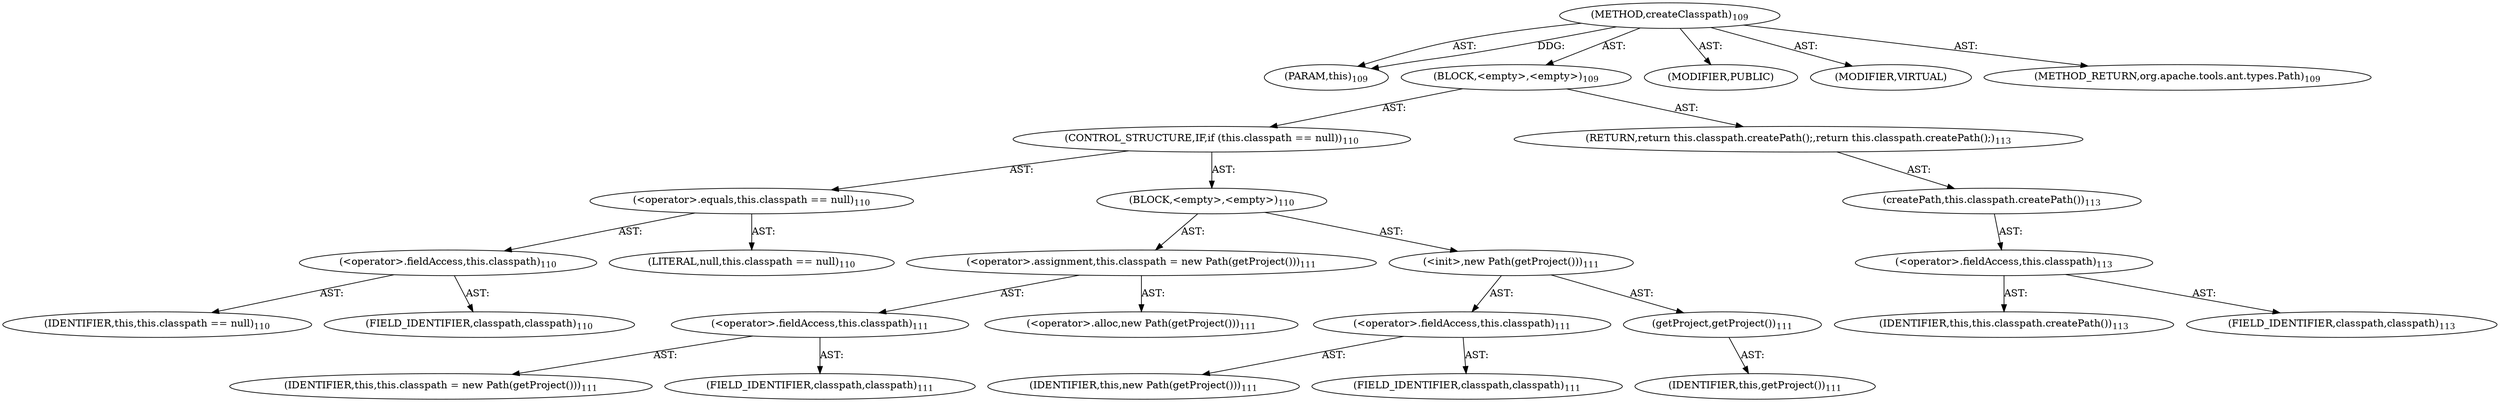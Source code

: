 digraph "createClasspath" {  
"111669149697" [label = <(METHOD,createClasspath)<SUB>109</SUB>> ]
"115964116993" [label = <(PARAM,this)<SUB>109</SUB>> ]
"25769803777" [label = <(BLOCK,&lt;empty&gt;,&lt;empty&gt;)<SUB>109</SUB>> ]
"47244640256" [label = <(CONTROL_STRUCTURE,IF,if (this.classpath == null))<SUB>110</SUB>> ]
"30064771074" [label = <(&lt;operator&gt;.equals,this.classpath == null)<SUB>110</SUB>> ]
"30064771075" [label = <(&lt;operator&gt;.fieldAccess,this.classpath)<SUB>110</SUB>> ]
"68719476737" [label = <(IDENTIFIER,this,this.classpath == null)<SUB>110</SUB>> ]
"55834574848" [label = <(FIELD_IDENTIFIER,classpath,classpath)<SUB>110</SUB>> ]
"90194313216" [label = <(LITERAL,null,this.classpath == null)<SUB>110</SUB>> ]
"25769803778" [label = <(BLOCK,&lt;empty&gt;,&lt;empty&gt;)<SUB>110</SUB>> ]
"30064771076" [label = <(&lt;operator&gt;.assignment,this.classpath = new Path(getProject()))<SUB>111</SUB>> ]
"30064771077" [label = <(&lt;operator&gt;.fieldAccess,this.classpath)<SUB>111</SUB>> ]
"68719476738" [label = <(IDENTIFIER,this,this.classpath = new Path(getProject()))<SUB>111</SUB>> ]
"55834574849" [label = <(FIELD_IDENTIFIER,classpath,classpath)<SUB>111</SUB>> ]
"30064771078" [label = <(&lt;operator&gt;.alloc,new Path(getProject()))<SUB>111</SUB>> ]
"30064771079" [label = <(&lt;init&gt;,new Path(getProject()))<SUB>111</SUB>> ]
"30064771080" [label = <(&lt;operator&gt;.fieldAccess,this.classpath)<SUB>111</SUB>> ]
"68719476799" [label = <(IDENTIFIER,this,new Path(getProject()))<SUB>111</SUB>> ]
"55834574850" [label = <(FIELD_IDENTIFIER,classpath,classpath)<SUB>111</SUB>> ]
"30064771081" [label = <(getProject,getProject())<SUB>111</SUB>> ]
"68719476739" [label = <(IDENTIFIER,this,getProject())<SUB>111</SUB>> ]
"146028888064" [label = <(RETURN,return this.classpath.createPath();,return this.classpath.createPath();)<SUB>113</SUB>> ]
"30064771082" [label = <(createPath,this.classpath.createPath())<SUB>113</SUB>> ]
"30064771083" [label = <(&lt;operator&gt;.fieldAccess,this.classpath)<SUB>113</SUB>> ]
"68719476740" [label = <(IDENTIFIER,this,this.classpath.createPath())<SUB>113</SUB>> ]
"55834574851" [label = <(FIELD_IDENTIFIER,classpath,classpath)<SUB>113</SUB>> ]
"133143986189" [label = <(MODIFIER,PUBLIC)> ]
"133143986190" [label = <(MODIFIER,VIRTUAL)> ]
"128849018881" [label = <(METHOD_RETURN,org.apache.tools.ant.types.Path)<SUB>109</SUB>> ]
  "111669149697" -> "115964116993"  [ label = "AST: "] 
  "111669149697" -> "25769803777"  [ label = "AST: "] 
  "111669149697" -> "133143986189"  [ label = "AST: "] 
  "111669149697" -> "133143986190"  [ label = "AST: "] 
  "111669149697" -> "128849018881"  [ label = "AST: "] 
  "25769803777" -> "47244640256"  [ label = "AST: "] 
  "25769803777" -> "146028888064"  [ label = "AST: "] 
  "47244640256" -> "30064771074"  [ label = "AST: "] 
  "47244640256" -> "25769803778"  [ label = "AST: "] 
  "30064771074" -> "30064771075"  [ label = "AST: "] 
  "30064771074" -> "90194313216"  [ label = "AST: "] 
  "30064771075" -> "68719476737"  [ label = "AST: "] 
  "30064771075" -> "55834574848"  [ label = "AST: "] 
  "25769803778" -> "30064771076"  [ label = "AST: "] 
  "25769803778" -> "30064771079"  [ label = "AST: "] 
  "30064771076" -> "30064771077"  [ label = "AST: "] 
  "30064771076" -> "30064771078"  [ label = "AST: "] 
  "30064771077" -> "68719476738"  [ label = "AST: "] 
  "30064771077" -> "55834574849"  [ label = "AST: "] 
  "30064771079" -> "30064771080"  [ label = "AST: "] 
  "30064771079" -> "30064771081"  [ label = "AST: "] 
  "30064771080" -> "68719476799"  [ label = "AST: "] 
  "30064771080" -> "55834574850"  [ label = "AST: "] 
  "30064771081" -> "68719476739"  [ label = "AST: "] 
  "146028888064" -> "30064771082"  [ label = "AST: "] 
  "30064771082" -> "30064771083"  [ label = "AST: "] 
  "30064771083" -> "68719476740"  [ label = "AST: "] 
  "30064771083" -> "55834574851"  [ label = "AST: "] 
  "111669149697" -> "115964116993"  [ label = "DDG: "] 
}
